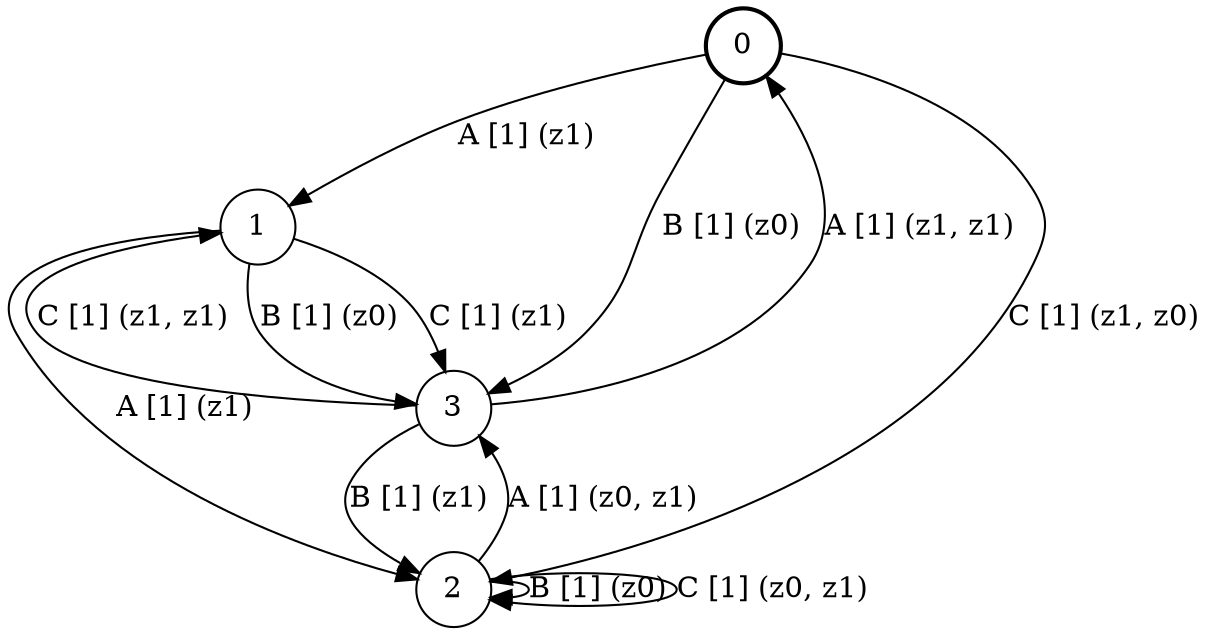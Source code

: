 # generated file, don't try to modify
# command: dot -Tpng <filename> > tree.png
digraph Automaton {
    node [shape = circle];
    0 [style = "bold"];
    0 -> 1 [label = "A [1] (z1) "];
    0 -> 3 [label = "B [1] (z0) "];
    0 -> 2 [label = "C [1] (z1, z0) "];
    1 -> 2 [label = "A [1] (z1) "];
    1 -> 3 [label = "B [1] (z0) "];
    1 -> 3 [label = "C [1] (z1) "];
    2 -> 3 [label = "A [1] (z0, z1) "];
    2 -> 2 [label = "B [1] (z0) "];
    2 -> 2 [label = "C [1] (z0, z1) "];
    3 -> 0 [label = "A [1] (z1, z1) "];
    3 -> 2 [label = "B [1] (z1) "];
    3 -> 1 [label = "C [1] (z1, z1) "];
}
